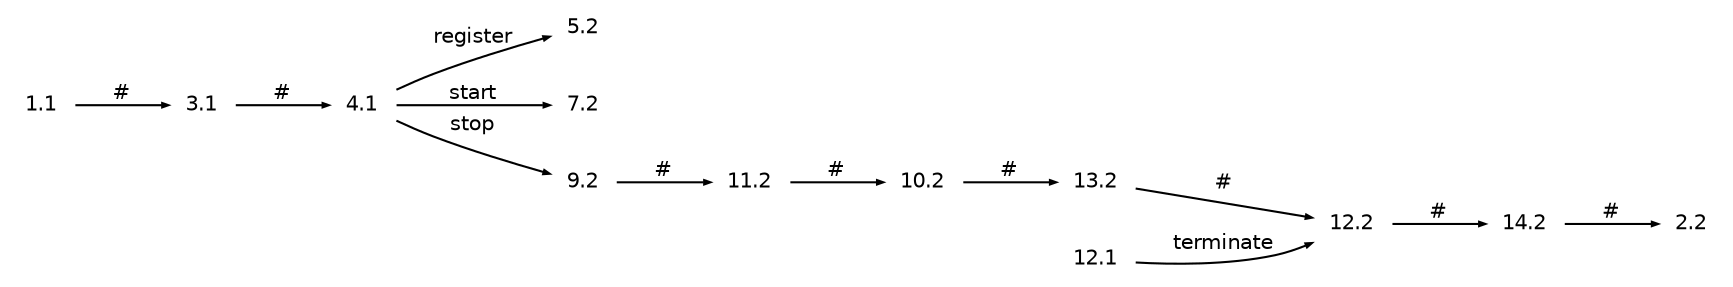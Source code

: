 digraph g
{
   graph [rankdir=LR];
   edge [arrowsize=0.3,fontsize=10,fontname=Helvetica];
   node [shape=plaintext,width=.3,height=.2,fontsize=10,fontname=Helvetica];
   1.1->3.1 [label="#"];
   3.1->4.1 [label="#"];
   4.1->5.2 [label="register"];
   4.1->7.2 [label="start"];
   4.1->9.2 [label="stop"];
   9.2->11.2 [label="#"];
   10.2->13.2 [label="#"];
   11.2->10.2 [label="#"];
   12.1->12.2 [label="terminate"];
   12.2->14.2 [label="#"];
   13.2->12.2 [label="#"];
   14.2->2.2 [label="#"];
}
